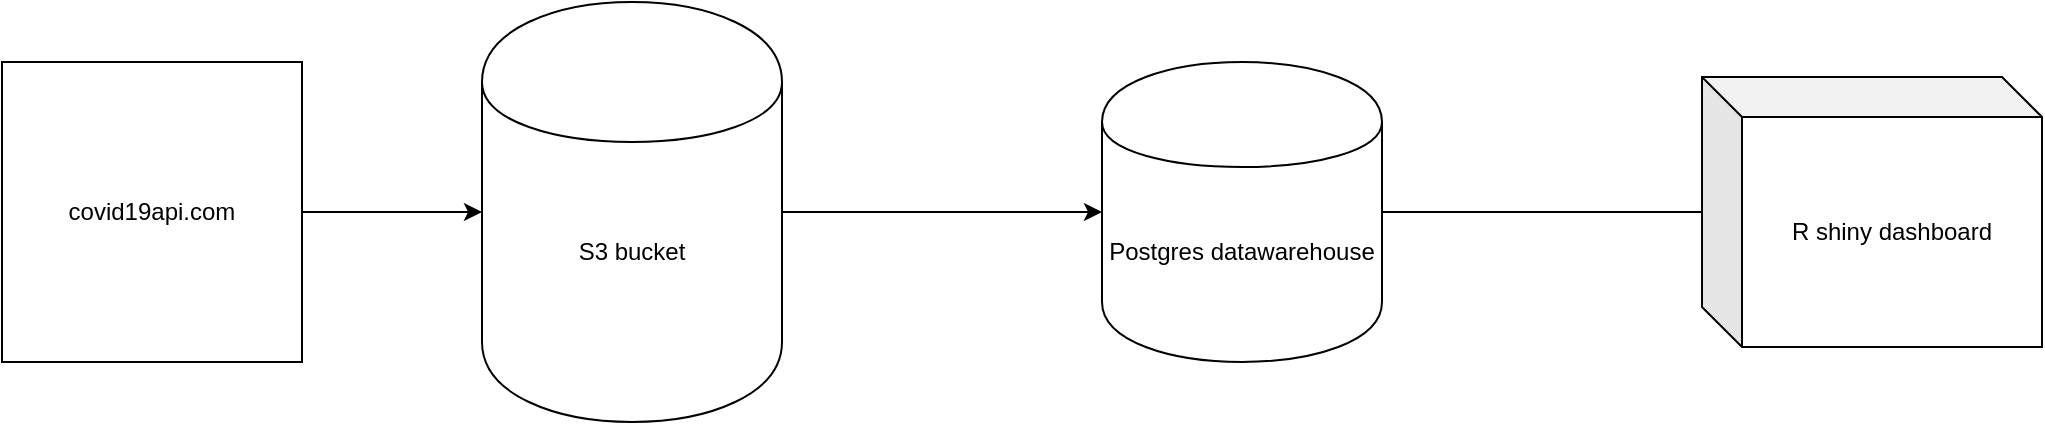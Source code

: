 <mxfile version="13.1.3">
    <diagram id="6hGFLwfOUW9BJ-s0fimq" name="Page-1">
        <mxGraphModel dx="1113" dy="792" grid="1" gridSize="10" guides="1" tooltips="1" connect="1" arrows="1" fold="1" page="1" pageScale="1" pageWidth="1169" pageHeight="1654" math="0" shadow="0">
            <root>
                <mxCell id="0"/>
                <mxCell id="1" parent="0"/>
                <mxCell id="12" style="edgeStyle=orthogonalEdgeStyle;rounded=0;orthogonalLoop=1;jettySize=auto;html=1;exitX=1;exitY=0.5;exitDx=0;exitDy=0;entryX=0;entryY=0.5;entryDx=0;entryDy=0;" edge="1" parent="1" source="2" target="4">
                    <mxGeometry relative="1" as="geometry"/>
                </mxCell>
                <mxCell id="2" value="covid19api.com" style="whiteSpace=wrap;html=1;aspect=fixed;" vertex="1" parent="1">
                    <mxGeometry x="10" y="290" width="150" height="150" as="geometry"/>
                </mxCell>
                <mxCell id="11" style="edgeStyle=orthogonalEdgeStyle;rounded=0;orthogonalLoop=1;jettySize=auto;html=1;exitX=1;exitY=0.5;exitDx=0;exitDy=0;" edge="1" parent="1" source="4" target="8">
                    <mxGeometry relative="1" as="geometry"/>
                </mxCell>
                <mxCell id="4" value="S3 bucket" style="shape=cylinder;whiteSpace=wrap;html=1;boundedLbl=1;backgroundOutline=1;" vertex="1" parent="1">
                    <mxGeometry x="250" y="260" width="150" height="210" as="geometry"/>
                </mxCell>
                <mxCell id="13" style="edgeStyle=orthogonalEdgeStyle;rounded=0;orthogonalLoop=1;jettySize=auto;html=1;exitX=1;exitY=0.5;exitDx=0;exitDy=0;entryX=0.059;entryY=0.5;entryDx=0;entryDy=0;entryPerimeter=0;" edge="1" parent="1" source="8" target="9">
                    <mxGeometry relative="1" as="geometry"/>
                </mxCell>
                <mxCell id="8" value="Postgres datawarehouse" style="shape=cylinder;whiteSpace=wrap;html=1;boundedLbl=1;backgroundOutline=1;" vertex="1" parent="1">
                    <mxGeometry x="560" y="290" width="140" height="150" as="geometry"/>
                </mxCell>
                <mxCell id="9" value="R shiny dashboard" style="shape=cube;whiteSpace=wrap;html=1;boundedLbl=1;backgroundOutline=1;darkOpacity=0.05;darkOpacity2=0.1;" vertex="1" parent="1">
                    <mxGeometry x="860" y="297.5" width="170" height="135" as="geometry"/>
                </mxCell>
            </root>
        </mxGraphModel>
    </diagram>
</mxfile>